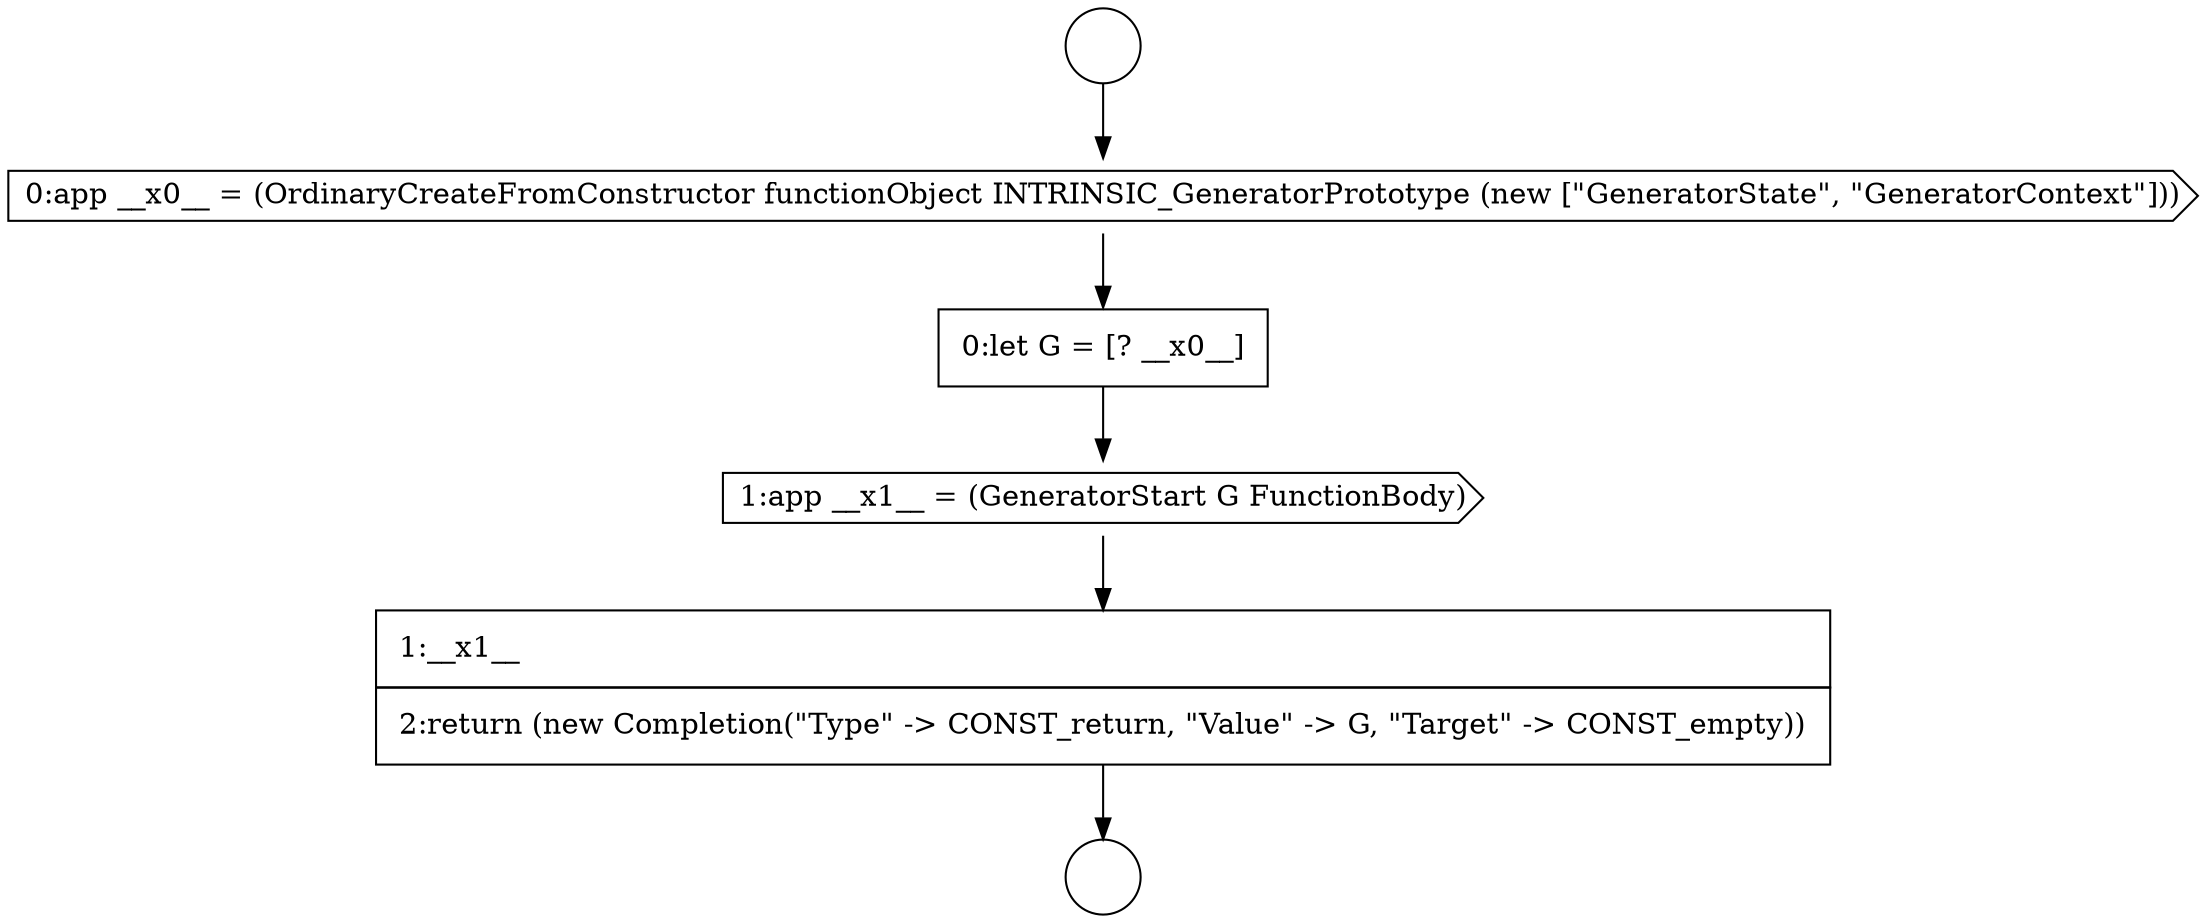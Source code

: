 digraph {
  node8154 [shape=circle label=" " color="black" fillcolor="white" style=filled]
  node8158 [shape=cds, label=<<font color="black">1:app __x1__ = (GeneratorStart G FunctionBody)</font>> color="black" fillcolor="white" style=filled]
  node8155 [shape=circle label=" " color="black" fillcolor="white" style=filled]
  node8159 [shape=none, margin=0, label=<<font color="black">
    <table border="0" cellborder="1" cellspacing="0" cellpadding="10">
      <tr><td align="left">1:__x1__</td></tr>
      <tr><td align="left">2:return (new Completion(&quot;Type&quot; -&gt; CONST_return, &quot;Value&quot; -&gt; G, &quot;Target&quot; -&gt; CONST_empty))</td></tr>
    </table>
  </font>> color="black" fillcolor="white" style=filled]
  node8156 [shape=cds, label=<<font color="black">0:app __x0__ = (OrdinaryCreateFromConstructor functionObject INTRINSIC_GeneratorPrototype (new [&quot;GeneratorState&quot;, &quot;GeneratorContext&quot;]))</font>> color="black" fillcolor="white" style=filled]
  node8157 [shape=none, margin=0, label=<<font color="black">
    <table border="0" cellborder="1" cellspacing="0" cellpadding="10">
      <tr><td align="left">0:let G = [? __x0__]</td></tr>
    </table>
  </font>> color="black" fillcolor="white" style=filled]
  node8158 -> node8159 [ color="black"]
  node8159 -> node8155 [ color="black"]
  node8156 -> node8157 [ color="black"]
  node8154 -> node8156 [ color="black"]
  node8157 -> node8158 [ color="black"]
}
